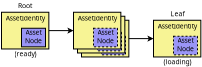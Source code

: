 <?xml version="1.0" encoding="UTF-8"?>
<dia:diagram xmlns:dia="http://www.lysator.liu.se/~alla/dia/">
  <dia:layer name="Background" visible="true" active="true">
    <dia:object type="Standard - Text" version="1" id="O0">
      <dia:attribute name="obj_pos">
        <dia:point val="2.2,0.8"/>
      </dia:attribute>
      <dia:attribute name="obj_bb">
        <dia:rectangle val="1.856,0.463;2.544,0.87"/>
      </dia:attribute>
      <dia:attribute name="text">
        <dia:composite type="text">
          <dia:attribute name="string">
            <dia:string>#Root#</dia:string>
          </dia:attribute>
          <dia:attribute name="font">
            <dia:font family="Tahoma" style="0" name="Courier"/>
          </dia:attribute>
          <dia:attribute name="height">
            <dia:real val="0.423"/>
          </dia:attribute>
          <dia:attribute name="pos">
            <dia:point val="2.2,0.8"/>
          </dia:attribute>
          <dia:attribute name="color">
            <dia:color val="#000000"/>
          </dia:attribute>
          <dia:attribute name="alignment">
            <dia:enum val="1"/>
          </dia:attribute>
        </dia:composite>
      </dia:attribute>
      <dia:attribute name="valign">
        <dia:enum val="3"/>
      </dia:attribute>
    </dia:object>
    <dia:object type="Standard - Text" version="1" id="O1">
      <dia:attribute name="obj_pos">
        <dia:point val="2.2,3.2"/>
      </dia:attribute>
      <dia:attribute name="obj_bb">
        <dia:rectangle val="1.654,2.852;2.756,3.29"/>
      </dia:attribute>
      <dia:attribute name="text">
        <dia:composite type="text">
          <dia:attribute name="string">
            <dia:string>#(ready)#</dia:string>
          </dia:attribute>
          <dia:attribute name="font">
            <dia:font family="Tahoma" style="0" name="Courier"/>
          </dia:attribute>
          <dia:attribute name="height">
            <dia:real val="0.423"/>
          </dia:attribute>
          <dia:attribute name="pos">
            <dia:point val="2.2,3.2"/>
          </dia:attribute>
          <dia:attribute name="color">
            <dia:color val="#000000"/>
          </dia:attribute>
          <dia:attribute name="alignment">
            <dia:enum val="1"/>
          </dia:attribute>
        </dia:composite>
      </dia:attribute>
      <dia:attribute name="valign">
        <dia:enum val="3"/>
      </dia:attribute>
    </dia:object>
    <dia:object type="Standard - Line" version="0" id="O2">
      <dia:attribute name="obj_pos">
        <dia:point val="3.368,1.918"/>
      </dia:attribute>
      <dia:attribute name="obj_bb">
        <dia:rectangle val="3.342,1.762;4.656,2.074"/>
      </dia:attribute>
      <dia:attribute name="conn_endpoints">
        <dia:point val="3.368,1.918"/>
        <dia:point val="4.6,1.918"/>
      </dia:attribute>
      <dia:attribute name="numcp">
        <dia:int val="1"/>
      </dia:attribute>
      <dia:attribute name="line_width">
        <dia:real val="0.05"/>
      </dia:attribute>
      <dia:attribute name="end_arrow">
        <dia:enum val="22"/>
      </dia:attribute>
      <dia:attribute name="end_arrow_length">
        <dia:real val="0.2"/>
      </dia:attribute>
      <dia:attribute name="end_arrow_width">
        <dia:real val="0.2"/>
      </dia:attribute>
      <dia:connections>
        <dia:connection handle="0" to="O5" connection="4"/>
        <dia:connection handle="1" to="O21" connection="3"/>
      </dia:connections>
    </dia:object>
    <dia:object type="Standard - Text" version="1" id="O3">
      <dia:attribute name="obj_pos">
        <dia:point val="9.8,1.2"/>
      </dia:attribute>
      <dia:attribute name="obj_bb">
        <dia:rectangle val="9.485,0.863;10.115,1.27"/>
      </dia:attribute>
      <dia:attribute name="text">
        <dia:composite type="text">
          <dia:attribute name="string">
            <dia:string>#Leaf#</dia:string>
          </dia:attribute>
          <dia:attribute name="font">
            <dia:font family="Tahoma" style="0" name="Courier"/>
          </dia:attribute>
          <dia:attribute name="height">
            <dia:real val="0.423"/>
          </dia:attribute>
          <dia:attribute name="pos">
            <dia:point val="9.8,1.2"/>
          </dia:attribute>
          <dia:attribute name="color">
            <dia:color val="#000000"/>
          </dia:attribute>
          <dia:attribute name="alignment">
            <dia:enum val="1"/>
          </dia:attribute>
        </dia:composite>
      </dia:attribute>
      <dia:attribute name="valign">
        <dia:enum val="3"/>
      </dia:attribute>
    </dia:object>
    <dia:object type="Standard - Text" version="1" id="O4">
      <dia:attribute name="obj_pos">
        <dia:point val="9.8,3.6"/>
      </dia:attribute>
      <dia:attribute name="obj_bb">
        <dia:rectangle val="9.131,3.263;10.469,3.67"/>
      </dia:attribute>
      <dia:attribute name="text">
        <dia:composite type="text">
          <dia:attribute name="string">
            <dia:string>#(loading)#</dia:string>
          </dia:attribute>
          <dia:attribute name="font">
            <dia:font family="Tahoma" style="0" name="Courier"/>
          </dia:attribute>
          <dia:attribute name="height">
            <dia:real val="0.423"/>
          </dia:attribute>
          <dia:attribute name="pos">
            <dia:point val="9.8,3.6"/>
          </dia:attribute>
          <dia:attribute name="color">
            <dia:color val="#000000"/>
          </dia:attribute>
          <dia:attribute name="alignment">
            <dia:enum val="1"/>
          </dia:attribute>
        </dia:composite>
      </dia:attribute>
      <dia:attribute name="valign">
        <dia:enum val="3"/>
      </dia:attribute>
    </dia:object>
    <dia:group>
      <dia:group>
        <dia:object type="Standard - Box" version="0" id="O5">
          <dia:attribute name="obj_pos">
            <dia:point val="1,1"/>
          </dia:attribute>
          <dia:attribute name="obj_bb">
            <dia:rectangle val="0.975,0.975;3.393,2.861"/>
          </dia:attribute>
          <dia:attribute name="elem_corner">
            <dia:point val="1,1"/>
          </dia:attribute>
          <dia:attribute name="elem_width">
            <dia:real val="2.367"/>
          </dia:attribute>
          <dia:attribute name="elem_height">
            <dia:real val="1.836"/>
          </dia:attribute>
          <dia:attribute name="border_width">
            <dia:real val="0.05"/>
          </dia:attribute>
          <dia:attribute name="inner_color">
            <dia:color val="#f7f495"/>
          </dia:attribute>
          <dia:attribute name="show_background">
            <dia:boolean val="true"/>
          </dia:attribute>
        </dia:object>
        <dia:object type="Standard - Text" version="1" id="O6">
          <dia:attribute name="obj_pos">
            <dia:point val="2.184,1.415"/>
          </dia:attribute>
          <dia:attribute name="obj_bb">
            <dia:rectangle val="1.212,1.067;3.165,1.505"/>
          </dia:attribute>
          <dia:attribute name="text">
            <dia:composite type="text">
              <dia:attribute name="string">
                <dia:string>#AssetIdentity#</dia:string>
              </dia:attribute>
              <dia:attribute name="font">
                <dia:font family="Tahoma" style="0" name="Courier"/>
              </dia:attribute>
              <dia:attribute name="height">
                <dia:real val="0.423"/>
              </dia:attribute>
              <dia:attribute name="pos">
                <dia:point val="2.184,1.415"/>
              </dia:attribute>
              <dia:attribute name="color">
                <dia:color val="#000000"/>
              </dia:attribute>
              <dia:attribute name="alignment">
                <dia:enum val="1"/>
              </dia:attribute>
            </dia:composite>
          </dia:attribute>
          <dia:attribute name="valign">
            <dia:enum val="3"/>
          </dia:attribute>
        </dia:object>
      </dia:group>
      <dia:group>
        <dia:object type="Standard - Box" version="0" id="O7">
          <dia:attribute name="obj_pos">
            <dia:point val="2,1.8"/>
          </dia:attribute>
          <dia:attribute name="obj_bb">
            <dia:rectangle val="1.975,1.775;3.225,2.755"/>
          </dia:attribute>
          <dia:attribute name="elem_corner">
            <dia:point val="2,1.8"/>
          </dia:attribute>
          <dia:attribute name="elem_width">
            <dia:real val="1.2"/>
          </dia:attribute>
          <dia:attribute name="elem_height">
            <dia:real val="0.93"/>
          </dia:attribute>
          <dia:attribute name="border_width">
            <dia:real val="0.05"/>
          </dia:attribute>
          <dia:attribute name="inner_color">
            <dia:color val="#9a95f7"/>
          </dia:attribute>
          <dia:attribute name="show_background">
            <dia:boolean val="true"/>
          </dia:attribute>
        </dia:object>
        <dia:object type="Standard - Text" version="1" id="O8">
          <dia:attribute name="obj_pos">
            <dia:point val="2.6,2.13"/>
          </dia:attribute>
          <dia:attribute name="obj_bb">
            <dia:rectangle val="2.203,1.793;2.998,2.624"/>
          </dia:attribute>
          <dia:attribute name="text">
            <dia:composite type="text">
              <dia:attribute name="string">
                <dia:string>#Asset
Node#</dia:string>
              </dia:attribute>
              <dia:attribute name="font">
                <dia:font family="Tahoma" style="0" name="Courier"/>
              </dia:attribute>
              <dia:attribute name="height">
                <dia:real val="0.423"/>
              </dia:attribute>
              <dia:attribute name="pos">
                <dia:point val="2.6,2.13"/>
              </dia:attribute>
              <dia:attribute name="color">
                <dia:color val="#000000"/>
              </dia:attribute>
              <dia:attribute name="alignment">
                <dia:enum val="1"/>
              </dia:attribute>
            </dia:composite>
          </dia:attribute>
          <dia:attribute name="valign">
            <dia:enum val="3"/>
          </dia:attribute>
        </dia:object>
      </dia:group>
    </dia:group>
    <dia:group>
      <dia:group>
        <dia:object type="Standard - Box" version="0" id="O9">
          <dia:attribute name="obj_pos">
            <dia:point val="8.6,1.4"/>
          </dia:attribute>
          <dia:attribute name="obj_bb">
            <dia:rectangle val="8.575,1.375;10.992,3.261"/>
          </dia:attribute>
          <dia:attribute name="elem_corner">
            <dia:point val="8.6,1.4"/>
          </dia:attribute>
          <dia:attribute name="elem_width">
            <dia:real val="2.367"/>
          </dia:attribute>
          <dia:attribute name="elem_height">
            <dia:real val="1.836"/>
          </dia:attribute>
          <dia:attribute name="border_width">
            <dia:real val="0.05"/>
          </dia:attribute>
          <dia:attribute name="inner_color">
            <dia:color val="#f7f495"/>
          </dia:attribute>
          <dia:attribute name="show_background">
            <dia:boolean val="true"/>
          </dia:attribute>
        </dia:object>
        <dia:object type="Standard - Text" version="1" id="O10">
          <dia:attribute name="obj_pos">
            <dia:point val="9.784,1.815"/>
          </dia:attribute>
          <dia:attribute name="obj_bb">
            <dia:rectangle val="8.812,1.478;10.755,1.885"/>
          </dia:attribute>
          <dia:attribute name="text">
            <dia:composite type="text">
              <dia:attribute name="string">
                <dia:string>#AssetIdentity#</dia:string>
              </dia:attribute>
              <dia:attribute name="font">
                <dia:font family="Tahoma" style="0" name="Courier"/>
              </dia:attribute>
              <dia:attribute name="height">
                <dia:real val="0.423"/>
              </dia:attribute>
              <dia:attribute name="pos">
                <dia:point val="9.784,1.815"/>
              </dia:attribute>
              <dia:attribute name="color">
                <dia:color val="#000000"/>
              </dia:attribute>
              <dia:attribute name="alignment">
                <dia:enum val="1"/>
              </dia:attribute>
            </dia:composite>
          </dia:attribute>
          <dia:attribute name="valign">
            <dia:enum val="3"/>
          </dia:attribute>
        </dia:object>
      </dia:group>
      <dia:group>
        <dia:object type="Standard - Box" version="0" id="O11">
          <dia:attribute name="obj_pos">
            <dia:point val="9.6,2.2"/>
          </dia:attribute>
          <dia:attribute name="obj_bb">
            <dia:rectangle val="9.575,2.175;10.825,3.155"/>
          </dia:attribute>
          <dia:attribute name="elem_corner">
            <dia:point val="9.6,2.2"/>
          </dia:attribute>
          <dia:attribute name="elem_width">
            <dia:real val="1.2"/>
          </dia:attribute>
          <dia:attribute name="elem_height">
            <dia:real val="0.93"/>
          </dia:attribute>
          <dia:attribute name="border_width">
            <dia:real val="0.05"/>
          </dia:attribute>
          <dia:attribute name="inner_color">
            <dia:color val="#9a95f7"/>
          </dia:attribute>
          <dia:attribute name="show_background">
            <dia:boolean val="true"/>
          </dia:attribute>
          <dia:attribute name="line_style">
            <dia:enum val="4"/>
          </dia:attribute>
        </dia:object>
        <dia:object type="Standard - Text" version="1" id="O12">
          <dia:attribute name="obj_pos">
            <dia:point val="10.2,2.53"/>
          </dia:attribute>
          <dia:attribute name="obj_bb">
            <dia:rectangle val="9.803,2.193;10.598,3.024"/>
          </dia:attribute>
          <dia:attribute name="text">
            <dia:composite type="text">
              <dia:attribute name="string">
                <dia:string>#Asset
Node#</dia:string>
              </dia:attribute>
              <dia:attribute name="font">
                <dia:font family="Tahoma" style="0" name="Courier"/>
              </dia:attribute>
              <dia:attribute name="height">
                <dia:real val="0.423"/>
              </dia:attribute>
              <dia:attribute name="pos">
                <dia:point val="10.2,2.53"/>
              </dia:attribute>
              <dia:attribute name="color">
                <dia:color val="#000000"/>
              </dia:attribute>
              <dia:attribute name="alignment">
                <dia:enum val="1"/>
              </dia:attribute>
            </dia:composite>
          </dia:attribute>
          <dia:attribute name="valign">
            <dia:enum val="3"/>
          </dia:attribute>
        </dia:object>
      </dia:group>
    </dia:group>
    <dia:group>
      <dia:group>
        <dia:group>
          <dia:object type="Standard - Box" version="0" id="O13">
            <dia:attribute name="obj_pos">
              <dia:point val="5,1.4"/>
            </dia:attribute>
            <dia:attribute name="obj_bb">
              <dia:rectangle val="4.975,1.375;7.393,3.261"/>
            </dia:attribute>
            <dia:attribute name="elem_corner">
              <dia:point val="5,1.4"/>
            </dia:attribute>
            <dia:attribute name="elem_width">
              <dia:real val="2.367"/>
            </dia:attribute>
            <dia:attribute name="elem_height">
              <dia:real val="1.836"/>
            </dia:attribute>
            <dia:attribute name="border_width">
              <dia:real val="0.05"/>
            </dia:attribute>
            <dia:attribute name="inner_color">
              <dia:color val="#f7f495"/>
            </dia:attribute>
            <dia:attribute name="show_background">
              <dia:boolean val="true"/>
            </dia:attribute>
          </dia:object>
          <dia:object type="Standard - Text" version="1" id="O14">
            <dia:attribute name="obj_pos">
              <dia:point val="6.184,1.815"/>
            </dia:attribute>
            <dia:attribute name="obj_bb">
              <dia:rectangle val="5.213,1.478;7.155,1.885"/>
            </dia:attribute>
            <dia:attribute name="text">
              <dia:composite type="text">
                <dia:attribute name="string">
                  <dia:string>#AssetIdentity#</dia:string>
                </dia:attribute>
                <dia:attribute name="font">
                  <dia:font family="Tahoma" style="0" name="Courier"/>
                </dia:attribute>
                <dia:attribute name="height">
                  <dia:real val="0.423"/>
                </dia:attribute>
                <dia:attribute name="pos">
                  <dia:point val="6.184,1.815"/>
                </dia:attribute>
                <dia:attribute name="color">
                  <dia:color val="#000000"/>
                </dia:attribute>
                <dia:attribute name="alignment">
                  <dia:enum val="1"/>
                </dia:attribute>
              </dia:composite>
            </dia:attribute>
            <dia:attribute name="valign">
              <dia:enum val="3"/>
            </dia:attribute>
          </dia:object>
        </dia:group>
        <dia:group>
          <dia:object type="Standard - Box" version="0" id="O15">
            <dia:attribute name="obj_pos">
              <dia:point val="6,2.2"/>
            </dia:attribute>
            <dia:attribute name="obj_bb">
              <dia:rectangle val="5.975,2.175;7.225,3.155"/>
            </dia:attribute>
            <dia:attribute name="elem_corner">
              <dia:point val="6,2.2"/>
            </dia:attribute>
            <dia:attribute name="elem_width">
              <dia:real val="1.2"/>
            </dia:attribute>
            <dia:attribute name="elem_height">
              <dia:real val="0.93"/>
            </dia:attribute>
            <dia:attribute name="border_width">
              <dia:real val="0.05"/>
            </dia:attribute>
            <dia:attribute name="inner_color">
              <dia:color val="#9a95f7"/>
            </dia:attribute>
            <dia:attribute name="show_background">
              <dia:boolean val="true"/>
            </dia:attribute>
            <dia:attribute name="line_style">
              <dia:enum val="4"/>
            </dia:attribute>
          </dia:object>
          <dia:object type="Standard - Text" version="1" id="O16">
            <dia:attribute name="obj_pos">
              <dia:point val="6.6,2.53"/>
            </dia:attribute>
            <dia:attribute name="obj_bb">
              <dia:rectangle val="6.202,2.193;6.997,3.024"/>
            </dia:attribute>
            <dia:attribute name="text">
              <dia:composite type="text">
                <dia:attribute name="string">
                  <dia:string>#Asset
Node#</dia:string>
                </dia:attribute>
                <dia:attribute name="font">
                  <dia:font family="Tahoma" style="0" name="Courier"/>
                </dia:attribute>
                <dia:attribute name="height">
                  <dia:real val="0.423"/>
                </dia:attribute>
                <dia:attribute name="pos">
                  <dia:point val="6.6,2.53"/>
                </dia:attribute>
                <dia:attribute name="color">
                  <dia:color val="#000000"/>
                </dia:attribute>
                <dia:attribute name="alignment">
                  <dia:enum val="1"/>
                </dia:attribute>
              </dia:composite>
            </dia:attribute>
            <dia:attribute name="valign">
              <dia:enum val="3"/>
            </dia:attribute>
          </dia:object>
        </dia:group>
      </dia:group>
      <dia:group>
        <dia:group>
          <dia:object type="Standard - Box" version="0" id="O17">
            <dia:attribute name="obj_pos">
              <dia:point val="4.8,1.2"/>
            </dia:attribute>
            <dia:attribute name="obj_bb">
              <dia:rectangle val="4.775,1.175;7.192,3.061"/>
            </dia:attribute>
            <dia:attribute name="elem_corner">
              <dia:point val="4.8,1.2"/>
            </dia:attribute>
            <dia:attribute name="elem_width">
              <dia:real val="2.367"/>
            </dia:attribute>
            <dia:attribute name="elem_height">
              <dia:real val="1.836"/>
            </dia:attribute>
            <dia:attribute name="border_width">
              <dia:real val="0.05"/>
            </dia:attribute>
            <dia:attribute name="inner_color">
              <dia:color val="#f7f495"/>
            </dia:attribute>
            <dia:attribute name="show_background">
              <dia:boolean val="true"/>
            </dia:attribute>
          </dia:object>
          <dia:object type="Standard - Text" version="1" id="O18">
            <dia:attribute name="obj_pos">
              <dia:point val="5.984,1.615"/>
            </dia:attribute>
            <dia:attribute name="obj_bb">
              <dia:rectangle val="5.013,1.278;6.955,1.685"/>
            </dia:attribute>
            <dia:attribute name="text">
              <dia:composite type="text">
                <dia:attribute name="string">
                  <dia:string>#AssetIdentity#</dia:string>
                </dia:attribute>
                <dia:attribute name="font">
                  <dia:font family="Tahoma" style="0" name="Courier"/>
                </dia:attribute>
                <dia:attribute name="height">
                  <dia:real val="0.423"/>
                </dia:attribute>
                <dia:attribute name="pos">
                  <dia:point val="5.984,1.615"/>
                </dia:attribute>
                <dia:attribute name="color">
                  <dia:color val="#000000"/>
                </dia:attribute>
                <dia:attribute name="alignment">
                  <dia:enum val="1"/>
                </dia:attribute>
              </dia:composite>
            </dia:attribute>
            <dia:attribute name="valign">
              <dia:enum val="3"/>
            </dia:attribute>
          </dia:object>
        </dia:group>
        <dia:group>
          <dia:object type="Standard - Box" version="0" id="O19">
            <dia:attribute name="obj_pos">
              <dia:point val="5.8,2"/>
            </dia:attribute>
            <dia:attribute name="obj_bb">
              <dia:rectangle val="5.775,1.975;7.025,2.955"/>
            </dia:attribute>
            <dia:attribute name="elem_corner">
              <dia:point val="5.8,2"/>
            </dia:attribute>
            <dia:attribute name="elem_width">
              <dia:real val="1.2"/>
            </dia:attribute>
            <dia:attribute name="elem_height">
              <dia:real val="0.93"/>
            </dia:attribute>
            <dia:attribute name="border_width">
              <dia:real val="0.05"/>
            </dia:attribute>
            <dia:attribute name="inner_color">
              <dia:color val="#9a95f7"/>
            </dia:attribute>
            <dia:attribute name="show_background">
              <dia:boolean val="true"/>
            </dia:attribute>
            <dia:attribute name="line_style">
              <dia:enum val="4"/>
            </dia:attribute>
          </dia:object>
          <dia:object type="Standard - Text" version="1" id="O20">
            <dia:attribute name="obj_pos">
              <dia:point val="6.4,2.33"/>
            </dia:attribute>
            <dia:attribute name="obj_bb">
              <dia:rectangle val="6.003,1.993;6.798,2.824"/>
            </dia:attribute>
            <dia:attribute name="text">
              <dia:composite type="text">
                <dia:attribute name="string">
                  <dia:string>#Asset
Node#</dia:string>
                </dia:attribute>
                <dia:attribute name="font">
                  <dia:font family="Tahoma" style="0" name="Courier"/>
                </dia:attribute>
                <dia:attribute name="height">
                  <dia:real val="0.423"/>
                </dia:attribute>
                <dia:attribute name="pos">
                  <dia:point val="6.4,2.33"/>
                </dia:attribute>
                <dia:attribute name="color">
                  <dia:color val="#000000"/>
                </dia:attribute>
                <dia:attribute name="alignment">
                  <dia:enum val="1"/>
                </dia:attribute>
              </dia:composite>
            </dia:attribute>
            <dia:attribute name="valign">
              <dia:enum val="3"/>
            </dia:attribute>
          </dia:object>
        </dia:group>
      </dia:group>
      <dia:group>
        <dia:group>
          <dia:object type="Standard - Box" version="0" id="O21">
            <dia:attribute name="obj_pos">
              <dia:point val="4.6,1"/>
            </dia:attribute>
            <dia:attribute name="obj_bb">
              <dia:rectangle val="4.575,0.975;6.992,2.861"/>
            </dia:attribute>
            <dia:attribute name="elem_corner">
              <dia:point val="4.6,1"/>
            </dia:attribute>
            <dia:attribute name="elem_width">
              <dia:real val="2.367"/>
            </dia:attribute>
            <dia:attribute name="elem_height">
              <dia:real val="1.836"/>
            </dia:attribute>
            <dia:attribute name="border_width">
              <dia:real val="0.05"/>
            </dia:attribute>
            <dia:attribute name="inner_color">
              <dia:color val="#f7f495"/>
            </dia:attribute>
            <dia:attribute name="show_background">
              <dia:boolean val="true"/>
            </dia:attribute>
          </dia:object>
          <dia:object type="Standard - Text" version="1" id="O22">
            <dia:attribute name="obj_pos">
              <dia:point val="5.784,1.415"/>
            </dia:attribute>
            <dia:attribute name="obj_bb">
              <dia:rectangle val="4.812,1.067;6.765,1.505"/>
            </dia:attribute>
            <dia:attribute name="text">
              <dia:composite type="text">
                <dia:attribute name="string">
                  <dia:string>#AssetIdentity#</dia:string>
                </dia:attribute>
                <dia:attribute name="font">
                  <dia:font family="Tahoma" style="0" name="Courier"/>
                </dia:attribute>
                <dia:attribute name="height">
                  <dia:real val="0.423"/>
                </dia:attribute>
                <dia:attribute name="pos">
                  <dia:point val="5.784,1.415"/>
                </dia:attribute>
                <dia:attribute name="color">
                  <dia:color val="#000000"/>
                </dia:attribute>
                <dia:attribute name="alignment">
                  <dia:enum val="1"/>
                </dia:attribute>
              </dia:composite>
            </dia:attribute>
            <dia:attribute name="valign">
              <dia:enum val="3"/>
            </dia:attribute>
          </dia:object>
        </dia:group>
        <dia:group>
          <dia:object type="Standard - Box" version="0" id="O23">
            <dia:attribute name="obj_pos">
              <dia:point val="5.6,1.8"/>
            </dia:attribute>
            <dia:attribute name="obj_bb">
              <dia:rectangle val="5.575,1.775;6.825,2.755"/>
            </dia:attribute>
            <dia:attribute name="elem_corner">
              <dia:point val="5.6,1.8"/>
            </dia:attribute>
            <dia:attribute name="elem_width">
              <dia:real val="1.2"/>
            </dia:attribute>
            <dia:attribute name="elem_height">
              <dia:real val="0.93"/>
            </dia:attribute>
            <dia:attribute name="border_width">
              <dia:real val="0.05"/>
            </dia:attribute>
            <dia:attribute name="inner_color">
              <dia:color val="#9a95f7"/>
            </dia:attribute>
            <dia:attribute name="show_background">
              <dia:boolean val="true"/>
            </dia:attribute>
            <dia:attribute name="line_style">
              <dia:enum val="4"/>
            </dia:attribute>
          </dia:object>
          <dia:object type="Standard - Text" version="1" id="O24">
            <dia:attribute name="obj_pos">
              <dia:point val="6.2,2.13"/>
            </dia:attribute>
            <dia:attribute name="obj_bb">
              <dia:rectangle val="5.803,1.793;6.598,2.624"/>
            </dia:attribute>
            <dia:attribute name="text">
              <dia:composite type="text">
                <dia:attribute name="string">
                  <dia:string>#Asset
Node#</dia:string>
                </dia:attribute>
                <dia:attribute name="font">
                  <dia:font family="Tahoma" style="0" name="Courier"/>
                </dia:attribute>
                <dia:attribute name="height">
                  <dia:real val="0.423"/>
                </dia:attribute>
                <dia:attribute name="pos">
                  <dia:point val="6.2,2.13"/>
                </dia:attribute>
                <dia:attribute name="color">
                  <dia:color val="#000000"/>
                </dia:attribute>
                <dia:attribute name="alignment">
                  <dia:enum val="1"/>
                </dia:attribute>
              </dia:composite>
            </dia:attribute>
            <dia:attribute name="valign">
              <dia:enum val="3"/>
            </dia:attribute>
          </dia:object>
        </dia:group>
      </dia:group>
    </dia:group>
    <dia:object type="Standard - Line" version="0" id="O25">
      <dia:attribute name="obj_pos">
        <dia:point val="7.367,2.318"/>
      </dia:attribute>
      <dia:attribute name="obj_bb">
        <dia:rectangle val="7.343,2.162;8.656,2.474"/>
      </dia:attribute>
      <dia:attribute name="conn_endpoints">
        <dia:point val="7.367,2.318"/>
        <dia:point val="8.6,2.318"/>
      </dia:attribute>
      <dia:attribute name="numcp">
        <dia:int val="1"/>
      </dia:attribute>
      <dia:attribute name="line_width">
        <dia:real val="0.05"/>
      </dia:attribute>
      <dia:attribute name="end_arrow">
        <dia:enum val="22"/>
      </dia:attribute>
      <dia:attribute name="end_arrow_length">
        <dia:real val="0.2"/>
      </dia:attribute>
      <dia:attribute name="end_arrow_width">
        <dia:real val="0.2"/>
      </dia:attribute>
      <dia:connections>
        <dia:connection handle="0" to="O13" connection="4"/>
        <dia:connection handle="1" to="O9" connection="3"/>
      </dia:connections>
    </dia:object>
  </dia:layer>
</dia:diagram>
